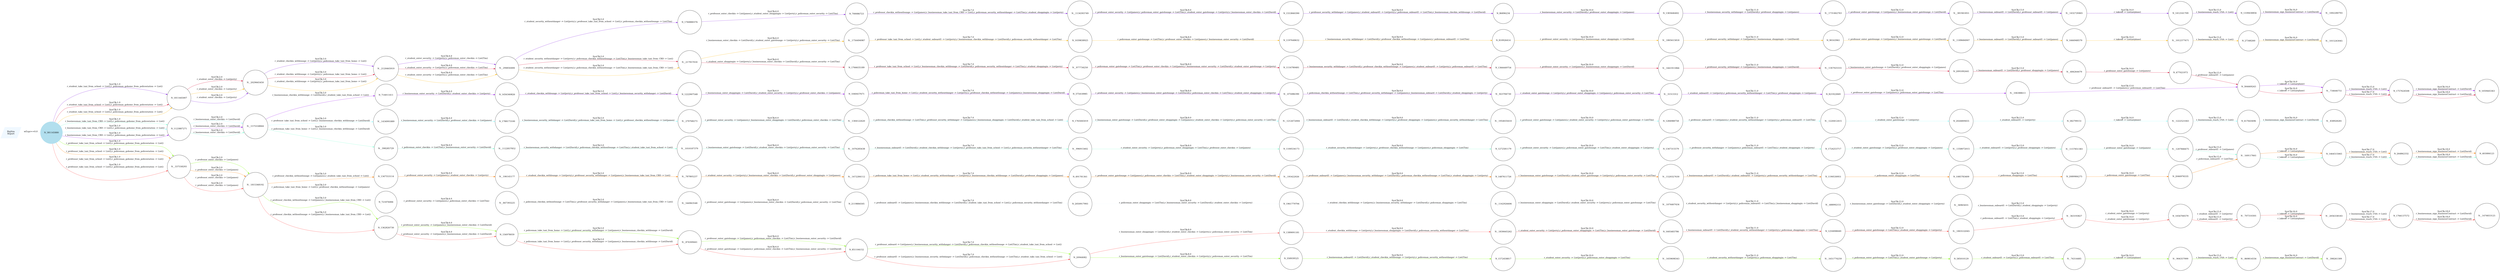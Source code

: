 digraph reaction_graph {
   rankdir=LR;
   Node [shape = circle];
   BigSim_Report [shape = parallelogram color = aliceblue style=filled label="BigSim
Report"];
BigSim_Report -> N_381145880[color = aliceblue label = "wExpr==0.0
"];
 N_381145880
 [shape=circle, color=lightblue2, style=filled];
N_1123887271[ label="N_1123887271"];
 N_381145880 -> N_1123887271[ color = purple label = "SysClk:1.0
r_businessman_take_taxi_from_CBD -> List(),r_policeman_gohome_from_policestation -> List()"];
N__1575558844[ label="N__1575558844"];
 N_1123887271 -> N__1575558844[ color = purple label = "SysClk:2.0
r_businessman_enter_checkin -> List(David)"];
N_714011411[ label="N_714011411"];
 N__1575558844 -> N_714011411[ color = purple label = "SysClk:3.0
r_businessman_checkin_withlounge -> List(David),r_student_take_taxi_from_school -> List()"];
N_1456340826[ label="N_1456340826"];
 N_714011411 -> N_1456340826[ color = purple label = "SysClk:4.0
r_businessman_enter_security -> List(David),r_student_enter_checkin -> List(jerry)"];
N_1222907548[ label="N_1222907548"];
 N_1456340826 -> N_1222907548[ color = purple label = "SysClk:5.0
r_student_checkin_withlounge -> List(jerry),r_professor_take_taxi_from_school -> List(),r_businessman_security_withdanger -> List(David)"];
N_1040437671[ label="N_1040437671"];
 N_1222907548 -> N_1040437671[ color = purple label = "SysClk:6.0
r_businessman_enter_shoppingin -> List(David),r_student_enter_security -> List(jerry),r_professor_enter_checkin -> List(james)"];
N_375418985[ label="N_375418985"];
 N_1040437671 -> N_375418985[ color = purple label = "SysClk:7.0
r_policeman_take_taxi_from_home -> List(),r_student_security_withoutdanger -> List(jerry),r_professor_checkin_withoutlounge -> List(james),r_businessman_shoppingin -> List(David)"];
N__475086390[ label="N__475086390"];
 N_375418985 -> N__475086390[ color = purple label = "SysClk:8.0
r_professor_enter_security -> List(james),r_businessman_enter_gatelounge -> List(David),r_policeman_enter_checkin -> List(Tim),r_student_enter_shoppingin -> List(jerry)"];
N__823784730[ label="N__823784730"];
 N__475086390 -> N__823784730[ color = purple label = "SysClk:9.0
r_policeman_checkin_withoutlounge -> List(Tim),r_professor_security_withdanger -> List(james),r_businessman_onboard -> List(David),r_student_shoppingin -> List(jerry)"];
N__31513312[ label="N__31513312"];
 N__823784730 -> N__31513312[ color = purple label = "SysClk:10.0
r_student_enter_gatelounge -> List(jerry),r_professor_enter_shoppingin -> List(james),r_policeman_enter_security -> List(Tim)"];
N_821922849[ label="N_821922849"];
 N__31513312 -> N_821922849[ color = purple label = "SysClk:11.0
r_student_onboard1 -> List(jerry),r_policeman_security_withoutdanger -> List(Tim),r_professor_shoppingin -> List(james)"];
N__106388613[ label="N__106388613"];
 N_821922849 -> N__106388613[ color = purple label = "SysClk:12.0
r_professor_enter_gatelounge -> List(james),r_policeman_enter_gatelounge -> List(Tim)"];
N_304469243[ label="N_304469243"];
 N__106388613 -> N_304469243[ color = purple label = "SysClk:13.0
r_professor_onboard1 -> List(james),r_policeman_onboard1 -> List(Tim)"];
N__734646751[ label="N__734646751"];
 N_304469243 -> N__734646751[ color = purple label = "SysClk:14.0
r_takeoff -> List(airplane)"];
N_1757624508[ label="N_1757624508"];
 N__734646751 -> N_1757624508[ color = purple label = "SysClk:15.0
r_businessman_reach_USA -> List()"];
N_1059445363[ label="N_1059445363"];
 N_1757624508 -> N_1059445363[ color = purple label = "SysClk:16.0
r_businessman_sign_businessContract -> List(David)"];
N_1811445007[ label="N_1811445007"];
 N_381145880 -> N_1811445007[ color = darkgoldenrod1 label = "SysClk:1.0
r_student_take_taxi_from_school -> List(),r_policeman_gohome_from_policestation -> List()"];
N__2029665450[ label="N__2029665450"];
 N_1811445007 -> N__2029665450[ color = darkgoldenrod1 label = "SysClk:2.0
r_student_enter_checkin -> List(jerry)"];
N__2120465919[ label="N__2120465919"];
 N__2029665450 -> N__2120465919[ color = darkgoldenrod1 label = "SysClk:3.0
r_student_checkin_withlounge -> List(jerry),r_policeman_take_taxi_from_home -> List()"];
N__294856484[ label="N__294856484"];
 N__2120465919 -> N__294856484[ color = darkgoldenrod1 label = "SysClk:4.0
r_student_enter_security -> List(jerry),r_policeman_enter_checkin -> List(Tim)"];
N__217957018[ label="N__217957018"];
 N__294856484 -> N__217957018[ color = darkgoldenrod1 label = "SysClk:5.0
r_student_security_withoutdanger -> List(jerry),r_policeman_checkin_withoutlounge -> List(Tim),r_businessman_take_taxi_from_CBD -> List()"];
N__1756494987[ label="N__1756494987"];
 N__217957018 -> N__1756494987[ color = darkgoldenrod1 label = "SysClk:6.0
r_businessman_enter_checkin -> List(David),r_student_enter_gatelounge -> List(jerry),r_policeman_enter_security -> List(Tim)"];
N_1039838925[ label="N_1039838925"];
 N__1756494987 -> N_1039838925[ color = darkgoldenrod1 label = "SysClk:7.0
r_professor_take_taxi_from_school -> List(),r_student_onboard1 -> List(jerry),r_businessman_checkin_withlounge -> List(David),r_policeman_security_withoutdanger -> List(Tim)"];
N_1197648632[ label="N_1197648632"];
 N_1039838925 -> N_1197648632[ color = darkgoldenrod1 label = "SysClk:8.0
r_policeman_enter_gatelounge -> List(Tim),r_professor_enter_checkin -> List(james),r_businessman_enter_security -> List(David)"];
N_810926414[ label="N_810926414"];
 N_1197648632 -> N_810926414[ color = darkgoldenrod1 label = "SysClk:9.0
r_businessman_security_withdanger -> List(David),r_professor_checkin_withoutlounge -> List(james),r_policeman_onboard1 -> List(Tim)"];
N__1805615818[ label="N__1805615818"];
 N_810926414 -> N__1805615818[ color = darkgoldenrod1 label = "SysClk:10.0
r_professor_enter_security -> List(james),r_businessman_enter_shoppingin -> List(David)"];
N_90163961[ label="N_90163961"];
 N__1805615818 -> N_90163961[ color = darkgoldenrod1 label = "SysClk:11.0
r_professor_security_withdanger -> List(james),r_businessman_shoppingin -> List(David)"];
N__1189684907[ label="N__1189684907"];
 N_90163961 -> N__1189684907[ color = darkgoldenrod1 label = "SysClk:12.0
r_professor_enter_gatelounge -> List(james),r_businessman_enter_gatelounge -> List(David)"];
N_1666948579[ label="N_1666948579"];
 N__1189684907 -> N_1666948579[ color = darkgoldenrod1 label = "SysClk:13.0
r_businessman_onboard1 -> List(David),r_professor_onboard1 -> List(james)"];
N__1012377671[ label="N__1012377671"];
 N_1666948579 -> N__1012377671[ color = darkgoldenrod1 label = "SysClk:14.0
r_takeoff -> List(airplane)"];
N_27348260[ label="N_27348260"];
 N__1012377671 -> N_27348260[ color = darkgoldenrod1 label = "SysClk:15.0
r_businessman_reach_USA -> List()"];
N__1015243045[ label="N__1015243045"];
 N_27348260 -> N__1015243045[ color = darkgoldenrod1 label = "SysClk:16.0
r_businessman_sign_businessContract -> List(David)"];
N__337558293[ label="N__337558293"];
 N_381145880 -> N__337558293[ color = chartreuse1 label = "SysClk:1.0
r_professor_take_taxi_from_school -> List(),r_policeman_gohome_from_policestation -> List()"];
N__1815368192[ label="N__1815368192"];
 N__337558293 -> N__1815368192[ color = chartreuse1 label = "SysClk:2.0
r_professor_enter_checkin -> List(james)"];
N_1362826730[ label="N_1362826730"];
 N__1815368192 -> N_1362826730[ color = chartreuse1 label = "SysClk:3.0
r_professor_checkin_withoutlounge -> List(james),r_businessman_take_taxi_from_CBD -> List()"];
N_156978059[ label="N_156978059"];
 N_1362826730 -> N_156978059[ color = chartreuse1 label = "SysClk:4.0
r_professor_enter_security -> List(james),r_businessman_enter_checkin -> List(David)"];
N__874309441[ label="N__874309441"];
 N_156978059 -> N__874309441[ color = chartreuse1 label = "SysClk:5.0
r_policeman_take_taxi_from_home -> List(),r_professor_security_withdanger -> List(james),r_businessman_checkin_withlounge -> List(David)"];
N_851104152[ label="N_851104152"];
 N__874309441 -> N_851104152[ color = chartreuse1 label = "SysClk:6.0
r_professor_enter_gatelounge -> List(james),r_policeman_enter_checkin -> List(Tim),r_businessman_enter_security -> List(David)"];
N_20944082[ label="N_20944082"];
 N_851104152 -> N_20944082[ color = chartreuse1 label = "SysClk:7.0
r_professor_onboard -> List(james),r_businessman_security_withdanger -> List(David),r_policeman_checkin_withoutlounge -> List(Tim),r_student_take_taxi_from_school -> List()"];
N_358939525[ label="N_358939525"];
 N_20944082 -> N_358939525[ color = chartreuse1 label = "SysClk:8.0
r_businessman_enter_gatelounge -> List(David),r_student_enter_checkin -> List(jerry),r_policeman_enter_security -> List(Tim)"];
N_1572458817[ label="N_1572458817"];
 N_358939525 -> N_1572458817[ color = chartreuse1 label = "SysClk:9.0
r_businessman_onboard1 -> List(David),r_student_checkin_withlounge -> List(jerry),r_policeman_security_withoutdanger -> List(Tim)"];
N__1659698343[ label="N__1659698343"];
 N_1572458817 -> N__1659698343[ color = chartreuse1 label = "SysClk:10.0
r_student_enter_security -> List(jerry),r_policeman_enter_shoppingin -> List(Tim)"];
N__1651774259[ label="N__1651774259"];
 N__1659698343 -> N__1651774259[ color = chartreuse1 label = "SysClk:11.0
r_student_security_withoutdanger -> List(jerry),r_policeman_shoppingin -> List(Tim)"];
N_585010129[ label="N_585010129"];
 N__1651774259 -> N_585010129[ color = chartreuse1 label = "SysClk:12.0
r_policeman_enter_gatelounge -> List(Tim),r_student_enter_gatelounge -> List(jerry)"];
N__74314485[ label="N__74314485"];
 N_585010129 -> N__74314485[ color = chartreuse1 label = "SysClk:13.0
r_student_onboard1 -> List(jerry),r_policeman_onboard1 -> List(Tim)"];
N__904357999[ label="N__904357999"];
 N__74314485 -> N__904357999[ color = chartreuse1 label = "SysClk:14.0
r_takeoff -> List(airplane)"];
N__869814556[ label="N__869814556"];
 N__904357999 -> N__869814556[ color = chartreuse1 label = "SysClk:15.0
r_businessman_reach_USA -> List()"];
N__398261309[ label="N__398261309"];
 N__869814556 -> N__398261309[ color = chartreuse1 label = "SysClk:16.0
r_businessman_sign_businessContract -> List(David)"];
N__337558293[ label="N__337558293"];
 N_381145880 -> N__337558293[ color = darkorange1 label = "SysClk:1.0
r_professor_take_taxi_from_school -> List(),r_policeman_gohome_from_policestation -> List()"];
N__1815368192[ label="N__1815368192"];
 N__337558293 -> N__1815368192[ color = darkorange1 label = "SysClk:2.0
r_professor_enter_checkin -> List(james)"];
N_1347553114[ label="N_1347553114"];
 N__1815368192 -> N_1347553114[ color = darkorange1 label = "SysClk:3.0
r_professor_checkin_withoutlounge -> List(james),r_student_take_taxi_from_school -> List()"];
N__106145177[ label="N__106145177"];
 N_1347553114 -> N__106145177[ color = darkorange1 label = "SysClk:4.0
r_professor_enter_security -> List(james),r_student_enter_checkin -> List(jerry)"];
N__787805237[ label="N__787805237"];
 N__106145177 -> N__787805237[ color = darkorange1 label = "SysClk:5.0
r_student_checkin_withlounge -> List(jerry),r_professor_security_withdanger -> List(james),r_businessman_take_taxi_from_CBD -> List()"];
N__1472284112[ label="N__1472284112"];
 N__787805237 -> N__1472284112[ color = darkorange1 label = "SysClk:6.0
r_student_enter_security -> List(jerry),r_businessman_enter_checkin -> List(David),r_professor_enter_shoppingin -> List(james)"];
N_491781361[ label="N_491781361"];
 N__1472284112 -> N_491781361[ color = darkorange1 label = "SysClk:7.0
r_policeman_take_taxi_from_home -> List(),r_student_security_withoutdanger -> List(jerry),r_businessman_checkin_withlounge -> List(David),r_professor_shoppingin -> List(james)"];
N__195422026[ label="N__195422026"];
 N_491781361 -> N__195422026[ color = darkorange1 label = "SysClk:8.0
r_professor_enter_gatelounge -> List(james),r_policeman_enter_checkin -> List(Tim),r_student_enter_shoppingin -> List(jerry),r_businessman_enter_security -> List(David)"];
N_1487611726[ label="N_1487611726"];
 N__195422026 -> N_1487611726[ color = darkorange1 label = "SysClk:9.0
r_professor_onboard1 -> List(james),r_businessman_security_withdanger -> List(David),r_policeman_checkin_withoutlounge -> List(Tim),r_student_shoppingin -> List(jerry)"];
N__1520327630[ label="N__1520327630"];
 N_1487611726 -> N__1520327630[ color = darkorange1 label = "SysClk:10.0
r_businessman_enter_gatelounge -> List(David),r_student_enter_gatelounge -> List(jerry),r_policeman_enter_security -> List(Tim)"];
N_1190530951[ label="N_1190530951"];
 N__1520327630 -> N_1190530951[ color = darkorange1 label = "SysClk:11.0
r_businessman_onboard1 -> List(David),r_student_onboard1 -> List(jerry),r_policeman_security_withoutdanger -> List(Tim)"];
N_1085783409[ label="N_1085783409"];
 N_1190530951 -> N_1085783409[ color = darkorange1 label = "SysClk:12.0
r_policeman_enter_shoppingin -> List(Tim)"];
N_2089984275[ label="N_2089984275"];
 N_1085783409 -> N_2089984275[ color = darkorange1 label = "SysClk:13.0
r_policeman_shoppingin -> List(Tim)"];
N_2046976535[ label="N_2046976535"];
 N_2089984275 -> N_2046976535[ color = darkorange1 label = "SysClk:14.0
r_policeman_enter_gatelounge -> List(Tim)"];
N__169117661[ label="N__169117661"];
 N_2046976535 -> N__169117661[ color = darkorange1 label = "SysClk:15.0
r_policeman_onboard1 -> List(Tim)"];
N_1464515065[ label="N_1464515065"];
 N__169117661 -> N_1464515065[ color = darkorange1 label = "SysClk:16.0
r_takeoff -> List(airplane)"];
N_264862332[ label="N_264862332"];
 N_1464515065 -> N_264862332[ color = darkorange1 label = "SysClk:17.0
r_businessman_reach_USA -> List()"];
N_403084123[ label="N_403084123"];
 N_264862332 -> N_403084123[ color = darkorange1 label = "SysClk:18.0
r_businessman_sign_businessContract -> List(David)"];
N_1123887271[ label="N_1123887271"];
 N_381145880 -> N_1123887271[ color = aquamarine1 label = "SysClk:1.0
r_businessman_take_taxi_from_CBD -> List(),r_policeman_gohome_from_policestation -> List()"];
N__1575558844[ label="N__1575558844"];
 N_1123887271 -> N__1575558844[ color = aquamarine1 label = "SysClk:2.0
r_businessman_enter_checkin -> List(David)"];
N__398285729[ label="N__398285729"];
 N__1575558844 -> N__398285729[ color = aquamarine1 label = "SysClk:3.0
r_policeman_take_taxi_from_home -> List(),r_businessman_checkin_withlounge -> List(David)"];
N__1122837852[ label="N__1122837852"];
 N__398285729 -> N__1122837852[ color = aquamarine1 label = "SysClk:4.0
r_policeman_enter_checkin -> List(Tim),r_businessman_enter_security -> List(David)"];
N__1010187379[ label="N__1010187379"];
 N__1122837852 -> N__1010187379[ color = aquamarine1 label = "SysClk:5.0
r_businessman_security_withdanger -> List(David),r_policeman_checkin_withoutlounge -> List(Tim),r_student_take_taxi_from_school -> List()"];
N__1076285638[ label="N__1076285638"];
 N__1010187379 -> N__1076285638[ color = aquamarine1 label = "SysClk:6.0
r_businessman_enter_gatelounge -> List(David),r_student_enter_checkin -> List(jerry),r_policeman_enter_security -> List(Tim)"];
N__996915402[ label="N__996915402"];
 N__1076285638 -> N__996915402[ color = aquamarine1 label = "SysClk:7.0
r_businessman_onboard1 -> List(David),r_student_checkin_withlounge -> List(jerry),r_professor_take_taxi_from_school -> List(),r_policeman_security_withoutdanger -> List(Tim)"];
N_1100534173[ label="N_1100534173"];
 N__996915402 -> N_1100534173[ color = aquamarine1 label = "SysClk:8.0
r_student_enter_security -> List(jerry),r_policeman_enter_shoppingin -> List(Tim),r_professor_enter_checkin -> List(james)"];
N_1272581179[ label="N_1272581179"];
 N_1100534173 -> N_1272581179[ color = aquamarine1 label = "SysClk:9.0
r_student_security_withoutdanger -> List(jerry),r_professor_checkin_withoutlounge -> List(james),r_policeman_shoppingin -> List(Tim)"];
N_1347315579[ label="N_1347315579"];
 N_1272581179 -> N_1347315579[ color = aquamarine1 label = "SysClk:10.0
r_professor_enter_security -> List(james),r_policeman_enter_gatelounge -> List(Tim),r_student_enter_shoppingin -> List(jerry)"];
N_1724253717[ label="N_1724253717"];
 N_1347315579 -> N_1724253717[ color = aquamarine1 label = "SysClk:11.0
r_professor_security_withdanger -> List(james),r_policeman_onboard1 -> List(Tim),r_student_shoppingin -> List(jerry)"];
N__1358072015[ label="N__1358072015"];
 N_1724253717 -> N__1358072015[ color = aquamarine1 label = "SysClk:12.0
r_student_enter_gatelounge -> List(jerry),r_professor_enter_shoppingin -> List(james)"];
N__1157851383[ label="N__1157851383"];
 N__1358072015 -> N__1157851383[ color = aquamarine1 label = "SysClk:13.0
r_student_onboard1 -> List(jerry),r_professor_shoppingin -> List(james)"];
N__1207846675[ label="N__1207846675"];
 N__1157851383 -> N__1207846675[ color = aquamarine1 label = "SysClk:14.0
r_professor_enter_gatelounge -> List(james)"];
N__169117661[ label="N__169117661"];
 N__1207846675 -> N__169117661[ color = aquamarine1 label = "SysClk:15.0
r_professor_onboard1 -> List(james)"];
N_1464515065[ label="N_1464515065"];
 N__169117661 -> N_1464515065[ color = aquamarine1 label = "SysClk:16.0
r_takeoff -> List(airplane)"];
N_264862332[ label="N_264862332"];
 N_1464515065 -> N_264862332[ color = aquamarine1 label = "SysClk:17.0
r_businessman_reach_USA -> List()"];
N_403084123[ label="N_403084123"];
 N_264862332 -> N_403084123[ color = aquamarine1 label = "SysClk:18.0
r_businessman_sign_businessContract -> List(David)"];
N__337558293[ label="N__337558293"];
 N_381145880 -> N__337558293[ color = aliceblue label = "SysClk:1.0
r_professor_take_taxi_from_school -> List(),r_policeman_gohome_from_policestation -> List()"];
N__1815368192[ label="N__1815368192"];
 N__337558293 -> N__1815368192[ color = aliceblue label = "SysClk:2.0
r_professor_enter_checkin -> List(james)"];
N_721876084[ label="N_721876084"];
 N__1815368192 -> N_721876084[ color = aliceblue label = "SysClk:3.0
r_policeman_take_taxi_from_home -> List(),r_professor_checkin_withoutlounge -> List(james)"];
N__847393225[ label="N__847393225"];
 N_721876084 -> N__847393225[ color = aliceblue label = "SysClk:4.0
r_professor_enter_security -> List(james),r_policeman_enter_checkin -> List(Tim)"];
N__544963548[ label="N__544963548"];
 N__847393225 -> N__544963548[ color = aliceblue label = "SysClk:5.0
r_policeman_checkin_withoutlounge -> List(Tim),r_professor_security_withdanger -> List(james),r_businessman_take_taxi_from_CBD -> List()"];
N_2119884505[ label="N_2119884505"];
 N__544963548 -> N_2119884505[ color = aliceblue label = "SysClk:6.0
r_professor_enter_gatelounge -> List(james),r_businessman_enter_checkin -> List(David),r_policeman_enter_security -> List(Tim)"];
N_2050917993[ label="N_2050917993"];
 N_2119884505 -> N_2050917993[ color = aliceblue label = "SysClk:7.0
r_professor_onboard1 -> List(james),r_businessman_checkin_withlounge -> List(David),r_student_take_taxi_from_school -> List(),r_policeman_security_withoutdanger -> List(Tim)"];
N_1961779794[ label="N_1961779794"];
 N_2050917993 -> N_1961779794[ color = aliceblue label = "SysClk:8.0
r_policeman_enter_shoppingin -> List(Tim),r_businessman_enter_security -> List(David),r_student_enter_checkin -> List(jerry)"];
N__1162926606[ label="N__1162926606"];
 N_1961779794 -> N__1162926606[ color = aliceblue label = "SysClk:9.0
r_student_checkin_withlounge -> List(jerry),r_businessman_security_withdanger -> List(David),r_policeman_shoppingin -> List(Tim)"];
N__1074407434[ label="N__1074407434"];
 N__1162926606 -> N__1074407434[ color = aliceblue label = "SysClk:10.0
r_businessman_enter_shoppingin -> List(David),r_student_enter_security -> List(jerry),r_policeman_enter_gatelounge -> List(Tim)"];
N__488992151[ label="N__488992151"];
 N__1074407434 -> N__488992151[ color = aliceblue label = "SysClk:11.0
r_student_security_withoutdanger -> List(jerry),r_policeman_onboard1 -> List(Tim),r_businessman_shoppingin -> List(David)"];
N__36965655[ label="N__36965655"];
 N__488992151 -> N__36965655[ color = aliceblue label = "SysClk:12.0
r_businessman_enter_gatelounge -> List(David),r_student_enter_shoppingin -> List(jerry)"];
N__363193827[ label="N__363193827"];
 N__36965655 -> N__363193827[ color = aliceblue label = "SysClk:13.0
r_businessman_onboard1 -> List(David),r_student_shoppingin -> List(jerry)"];
N_1056700579[ label="N_1056700579"];
 N__363193827 -> N_1056700579[ color = aliceblue label = "SysClk:14.0
r_student_enter_gatelounge -> List(jerry)"];
N__707310301[ label="N__707310301"];
 N_1056700579 -> N__707310301[ color = aliceblue label = "SysClk:15.0
r_student_onboard1 -> List(jerry)"];
N__2056338183[ label="N__2056338183"];
 N__707310301 -> N__2056338183[ color = aliceblue label = "SysClk:16.0
r_takeoff -> List(airplane)"];
N_1766137572[ label="N_1766137572"];
 N__2056338183 -> N_1766137572[ color = aliceblue label = "SysClk:17.0
r_businessman_reach_USA -> List()"];
N__1476833125[ label="N__1476833125"];
 N_1766137572 -> N__1476833125[ color = aliceblue label = "SysClk:18.0
r_businessman_sign_businessContract -> List(David)"];
N_1811445007[ label="N_1811445007"];
 N_381145880 -> N_1811445007[ color = blueviolet label = "SysClk:1.0
r_student_take_taxi_from_school -> List(),r_policeman_gohome_from_policestation -> List()"];
N__2029665450[ label="N__2029665450"];
 N_1811445007 -> N__2029665450[ color = blueviolet label = "SysClk:2.0
r_student_enter_checkin -> List(jerry)"];
N__2120465919[ label="N__2120465919"];
 N__2029665450 -> N__2120465919[ color = blueviolet label = "SysClk:3.0
r_student_checkin_withlounge -> List(jerry),r_policeman_take_taxi_from_home -> List()"];
N__294856484[ label="N__294856484"];
 N__2120465919 -> N__294856484[ color = blueviolet label = "SysClk:4.0
r_student_enter_security -> List(jerry),r_policeman_enter_checkin -> List(Tim)"];
N_1760880376[ label="N_1760880376"];
 N__294856484 -> N_1760880376[ color = blueviolet label = "SysClk:5.0
r_student_security_withoutdanger -> List(jerry),r_professor_take_taxi_from_school -> List(),r_policeman_checkin_withoutlounge -> List(Tim)"];
N_700086723[ label="N_700086723"];
 N_1760880376 -> N_700086723[ color = blueviolet label = "SysClk:6.0
r_professor_enter_checkin -> List(james),r_student_enter_shoppingin -> List(jerry),r_policeman_enter_security -> List(Tim)"];
N__1134393749[ label="N__1134393749"];
 N_700086723 -> N__1134393749[ color = blueviolet label = "SysClk:7.0
r_professor_checkin_withoutlounge -> List(james),r_businessman_take_taxi_from_CBD -> List(),r_policeman_security_withoutdanger -> List(Tim),r_student_shoppingin -> List(jerry)"];
N_1553840390[ label="N_1553840390"];
 N__1134393749 -> N_1553840390[ color = blueviolet label = "SysClk:8.0
r_professor_enter_security -> List(james),r_policeman_enter_gatelounge -> List(Tim),r_student_enter_gatelounge -> List(jerry),r_businessman_enter_checkin -> List(David)"];
N_86896234[ label="N_86896234"];
 N_1553840390 -> N_86896234[ color = blueviolet label = "SysClk:9.0
r_professor_security_withdanger -> List(james),r_student_onboard1 -> List(jerry),r_policeman_onboard1 -> List(Tim),r_businessman_checkin_withlounge -> List(David)"];
N_1383646402[ label="N_1383646402"];
 N_86896234 -> N_1383646402[ color = blueviolet label = "SysClk:10.0
r_businessman_enter_security -> List(David),r_professor_enter_shoppingin -> List(james)"];
N__1731462763[ label="N__1731462763"];
 N_1383646402 -> N__1731462763[ color = blueviolet label = "SysClk:11.0
r_businessman_security_withdanger -> List(David),r_professor_shoppingin -> List(james)"];
N__381941855[ label="N__381941855"];
 N__1731462763 -> N__381941855[ color = blueviolet label = "SysClk:12.0
r_professor_enter_gatelounge -> List(james),r_businessman_enter_gatelounge -> List(David)"];
N__1432720465[ label="N__1432720465"];
 N__381941855 -> N__1432720465[ color = blueviolet label = "SysClk:13.0
r_businessman_onboard1 -> List(David),r_professor_onboard1 -> List(james)"];
N_1412161709[ label="N_1412161709"];
 N__1432720465 -> N_1412161709[ color = blueviolet label = "SysClk:14.0
r_takeoff -> List(airplane)"];
N_1339430856[ label="N_1339430856"];
 N_1412161709 -> N_1339430856[ color = blueviolet label = "SysClk:15.0
r_businessman_reach_USA -> List()"];
N__1002280793[ label="N__1002280793"];
 N_1339430856 -> N__1002280793[ color = blueviolet label = "SysClk:16.0
r_businessman_sign_businessContract -> List(David)"];
N_1123887271[ label="N_1123887271"];
 N_381145880 -> N_1123887271[ color = darkslategray1 label = "SysClk:1.0
r_businessman_take_taxi_from_CBD -> List(),r_policeman_gohome_from_policestation -> List()"];
N__1575558844[ label="N__1575558844"];
 N_1123887271 -> N__1575558844[ color = darkslategray1 label = "SysClk:2.0
r_businessman_enter_checkin -> List(David)"];
N__1434991889[ label="N__1434991889"];
 N__1575558844 -> N__1434991889[ color = darkslategray1 label = "SysClk:3.0
r_professor_take_taxi_from_school -> List(),r_businessman_checkin_withlounge -> List(David)"];
N_1788173100[ label="N_1788173100"];
 N__1434991889 -> N_1788173100[ color = darkslategray1 label = "SysClk:4.0
r_businessman_enter_security -> List(David),r_professor_enter_checkin -> List(james)"];
N__270768273[ label="N__270768273"];
 N_1788173100 -> N__270768273[ color = darkslategray1 label = "SysClk:5.0
r_businessman_security_withdanger -> List(David),r_policeman_take_taxi_from_home -> List(),r_professor_checkin_withoutlounge -> List(james)"];
N__1304122620[ label="N__1304122620"];
 N__270768273 -> N__1304122620[ color = darkslategray1 label = "SysClk:6.0
r_professor_enter_security -> List(james),r_businessman_enter_shoppingin -> List(David),r_policeman_enter_checkin -> List(Tim)"];
N_1765045019[ label="N_1765045019"];
 N__1304122620 -> N_1765045019[ color = darkslategray1 label = "SysClk:7.0
r_policeman_checkin_withoutlounge -> List(Tim),r_professor_security_withdanger -> List(james),r_businessman_shoppingin -> List(David),r_student_take_taxi_from_school -> List()"];
N__1212672004[ label="N__1212672004"];
 N_1765045019 -> N__1212672004[ color = darkslategray1 label = "SysClk:8.0
r_businessman_enter_gatelounge -> List(David),r_professor_enter_shoppingin -> List(james),r_student_enter_checkin -> List(jerry),r_policeman_enter_security -> List(Tim)"];
N__1954035610[ label="N__1954035610"];
 N__1212672004 -> N__1954035610[ color = darkslategray1 label = "SysClk:9.0
r_businessman_onboard1 -> List(David),r_student_checkin_withlounge -> List(jerry),r_professor_shoppingin -> List(james),r_policeman_security_withoutdanger -> List(Tim)"];
N_1284988758[ label="N_1284988758"];
 N__1954035610 -> N_1284988758[ color = darkslategray1 label = "SysClk:10.0
r_professor_enter_gatelounge -> List(james),r_student_enter_security -> List(jerry),r_policeman_enter_gatelounge -> List(Tim)"];
N__1220412415[ label="N__1220412415"];
 N_1284988758 -> N__1220412415[ color = darkslategray1 label = "SysClk:11.0
r_professor_onboard1 -> List(james),r_student_security_withoutdanger -> List(jerry),r_policeman_onboard1 -> List(Tim)"];
N_2026809455[ label="N_2026809455"];
 N__1220412415 -> N_2026809455[ color = darkslategray1 label = "SysClk:12.0
r_student_enter_gatelounge -> List(jerry)"];
N_382799151[ label="N_382799151"];
 N_2026809455 -> N_382799151[ color = darkslategray1 label = "SysClk:13.0
r_student_onboard1 -> List(jerry)"];
N__1222521043[ label="N__1222521043"];
 N_382799151 -> N__1222521043[ color = darkslategray1 label = "SysClk:14.0
r_takeoff -> List(airplane)"];
N_617643696[ label="N_617643696"];
 N__1222521043 -> N_617643696[ color = darkslategray1 label = "SysClk:15.0
r_businessman_reach_USA -> List()"];
N__838928281[ label="N__838928281"];
 N_617643696 -> N__838928281[ color = darkslategray1 label = "SysClk:16.0
r_businessman_sign_businessContract -> List(David)"];
N_1811445007[ label="N_1811445007"];
 N_381145880 -> N_1811445007[ color = crimson label = "SysClk:1.0
r_student_take_taxi_from_school -> List(),r_policeman_gohome_from_policestation -> List()"];
N__2029665450[ label="N__2029665450"];
 N_1811445007 -> N__2029665450[ color = crimson label = "SysClk:2.0
r_student_enter_checkin -> List(jerry)"];
N__2120465919[ label="N__2120465919"];
 N__2029665450 -> N__2120465919[ color = crimson label = "SysClk:3.0
r_student_checkin_withlounge -> List(jerry),r_policeman_take_taxi_from_home -> List()"];
N__294856484[ label="N__294856484"];
 N__2120465919 -> N__294856484[ color = crimson label = "SysClk:4.0
r_student_enter_security -> List(jerry),r_policeman_enter_checkin -> List(Tim)"];
N__217957018[ label="N__217957018"];
 N__294856484 -> N__217957018[ color = crimson label = "SysClk:5.0
r_student_security_withoutdanger -> List(jerry),r_policeman_checkin_withoutlounge -> List(Tim),r_businessman_take_taxi_from_CBD -> List()"];
N_1766635189[ label="N_1766635189"];
 N__217957018 -> N_1766635189[ color = crimson label = "SysClk:6.0
r_student_enter_shoppingin -> List(jerry),r_businessman_enter_checkin -> List(David),r_policeman_enter_security -> List(Tim)"];
N__977734250[ label="N__977734250"];
 N_1766635189 -> N__977734250[ color = crimson label = "SysClk:7.0
r_professor_take_taxi_from_school -> List(),r_businessman_checkin_withlounge -> List(David),r_policeman_security_withoutdanger -> List(Tim),r_student_shoppingin -> List(jerry)"];
N_1116780481[ label="N_1116780481"];
 N__977734250 -> N_1116780481[ color = crimson label = "SysClk:8.0
r_policeman_enter_gatelounge -> List(Tim),r_professor_enter_checkin -> List(james),r_businessman_enter_security -> List(David),r_student_enter_gatelounge -> List(jerry)"];
N_1366449754[ label="N_1366449754"];
 N_1116780481 -> N_1366449754[ color = crimson label = "SysClk:9.0
r_businessman_security_withdanger -> List(David),r_professor_checkin_withoutlounge -> List(james),r_student_onboard1 -> List(jerry),r_policeman_onboard1 -> List(Tim)"];
N__1661915966[ label="N__1661915966"];
 N_1366449754 -> N__1661915966[ color = crimson label = "SysClk:10.0
r_professor_enter_security -> List(james),r_businessman_enter_shoppingin -> List(David)"];
N__1347025555[ label="N__1347025555"];
 N__1661915966 -> N__1347025555[ color = crimson label = "SysClk:11.0
r_professor_security_withdanger -> List(james),r_businessman_shoppingin -> List(David)"];
N_2091092441[ label="N_2091092441"];
 N__1347025555 -> N_2091092441[ color = crimson label = "SysClk:12.0
r_businessman_enter_gatelounge -> List(David),r_professor_enter_shoppingin -> List(james)"];
N__684264479[ label="N__684264479"];
 N_2091092441 -> N__684264479[ color = crimson label = "SysClk:13.0
r_businessman_onboard1 -> List(David),r_professor_shoppingin -> List(james)"];
N_477021973[ label="N_477021973"];
 N__684264479 -> N_477021973[ color = crimson label = "SysClk:14.0
r_professor_enter_gatelounge -> List(james)"];
N_304469243[ label="N_304469243"];
 N_477021973 -> N_304469243[ color = crimson label = "SysClk:15.0
r_professor_onboard1 -> List(james)"];
N__734646751[ label="N__734646751"];
 N_304469243 -> N__734646751[ color = crimson label = "SysClk:16.0
r_takeoff -> List(airplane)"];
N_1757624508[ label="N_1757624508"];
 N__734646751 -> N_1757624508[ color = crimson label = "SysClk:17.0
r_businessman_reach_USA -> List()"];
N_1059445363[ label="N_1059445363"];
 N_1757624508 -> N_1059445363[ color = crimson label = "SysClk:18.0
r_businessman_sign_businessContract -> List(David)"];
N__337558293[ label="N__337558293"];
 N_381145880 -> N__337558293[ color = brown1 label = "SysClk:1.0
r_professor_take_taxi_from_school -> List(),r_policeman_gohome_from_policestation -> List()"];
N__1815368192[ label="N__1815368192"];
 N__337558293 -> N__1815368192[ color = brown1 label = "SysClk:2.0
r_professor_enter_checkin -> List(james)"];
N_1362826730[ label="N_1362826730"];
 N__1815368192 -> N_1362826730[ color = brown1 label = "SysClk:3.0
r_professor_checkin_withoutlounge -> List(james),r_businessman_take_taxi_from_CBD -> List()"];
N_156978059[ label="N_156978059"];
 N_1362826730 -> N_156978059[ color = brown1 label = "SysClk:4.0
r_professor_enter_security -> List(james),r_businessman_enter_checkin -> List(David)"];
N__874309441[ label="N__874309441"];
 N_156978059 -> N__874309441[ color = brown1 label = "SysClk:5.0
r_policeman_take_taxi_from_home -> List(),r_professor_security_withdanger -> List(james),r_businessman_checkin_withlounge -> List(David)"];
N_851104152[ label="N_851104152"];
 N__874309441 -> N_851104152[ color = brown1 label = "SysClk:6.0
r_professor_enter_gatelounge -> List(james),r_policeman_enter_checkin -> List(Tim),r_businessman_enter_security -> List(David)"];
N_20944082[ label="N_20944082"];
 N_851104152 -> N_20944082[ color = brown1 label = "SysClk:7.0
r_professor_onboard1 -> List(james),r_businessman_security_withdanger -> List(David),r_policeman_checkin_withoutlounge -> List(Tim),r_student_take_taxi_from_school -> List()"];
N_1389091181[ label="N_1389091181"];
 N_20944082 -> N_1389091181[ color = brown1 label = "SysClk:8.0
r_businessman_enter_shoppingin -> List(David),r_student_enter_checkin -> List(jerry),r_policeman_enter_security -> List(Tim)"];
N__1830645262[ label="N__1830645262"];
 N_1389091181 -> N__1830645262[ color = brown1 label = "SysClk:9.0
r_student_checkin_withlounge -> List(jerry),r_businessman_shoppingin -> List(David),r_policeman_security_withoutdanger -> List(Tim)"];
N_1605483786[ label="N_1605483786"];
 N__1830645262 -> N_1605483786[ color = brown1 label = "SysClk:10.0
r_student_enter_security -> List(jerry),r_policeman_enter_shoppingin -> List(Tim),r_businessman_enter_gatelounge -> List(David)"];
N_1250098049[ label="N_1250098049"];
 N_1605483786 -> N_1250098049[ color = brown1 label = "SysClk:11.0
r_businessman_onboard1 -> List(David),r_student_security_withoutdanger -> List(jerry),r_policeman_shoppingin -> List(Tim)"];
N__1803532045[ label="N__1803532045"];
 N_1250098049 -> N__1803532045[ color = brown1 label = "SysClk:12.0
r_policeman_enter_gatelounge -> List(Tim),r_student_enter_shoppingin -> List(jerry)"];
N__363193827[ label="N__363193827"];
 N__1803532045 -> N__363193827[ color = brown1 label = "SysClk:13.0
r_policeman_onboard1 -> List(Tim),r_student_shoppingin -> List(jerry)"];
N_1056700579[ label="N_1056700579"];
 N__363193827 -> N_1056700579[ color = brown1 label = "SysClk:14.0
r_student_enter_gatelounge -> List(jerry)"];
N__707310301[ label="N__707310301"];
 N_1056700579 -> N__707310301[ color = brown1 label = "SysClk:15.0
r_student_onboard1 -> List(jerry)"];
N__2056338183[ label="N__2056338183"];
 N__707310301 -> N__2056338183[ color = brown1 label = "SysClk:16.0
r_takeoff -> List(airplane)"];
N_1766137572[ label="N_1766137572"];
 N__2056338183 -> N_1766137572[ color = brown1 label = "SysClk:17.0
r_businessman_reach_USA -> List()"];
N__1476833125[ label="N__1476833125"];
 N_1766137572 -> N__1476833125[ color = brown1 label = "SysClk:18.0
r_businessman_sign_businessContract -> List(David)"];
}
